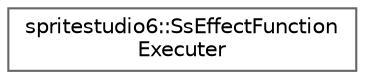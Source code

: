 digraph "Graphical Class Hierarchy"
{
 // LATEX_PDF_SIZE
  bgcolor="transparent";
  edge [fontname=Helvetica,fontsize=10,labelfontname=Helvetica,labelfontsize=10];
  node [fontname=Helvetica,fontsize=10,shape=box,height=0.2,width=0.4];
  rankdir="LR";
  Node0 [id="Node000000",label="spritestudio6::SsEffectFunction\lExecuter",height=0.2,width=0.4,color="grey40", fillcolor="white", style="filled",URL="$classspritestudio6_1_1_ss_effect_function_executer.html",tooltip=" "];
}

